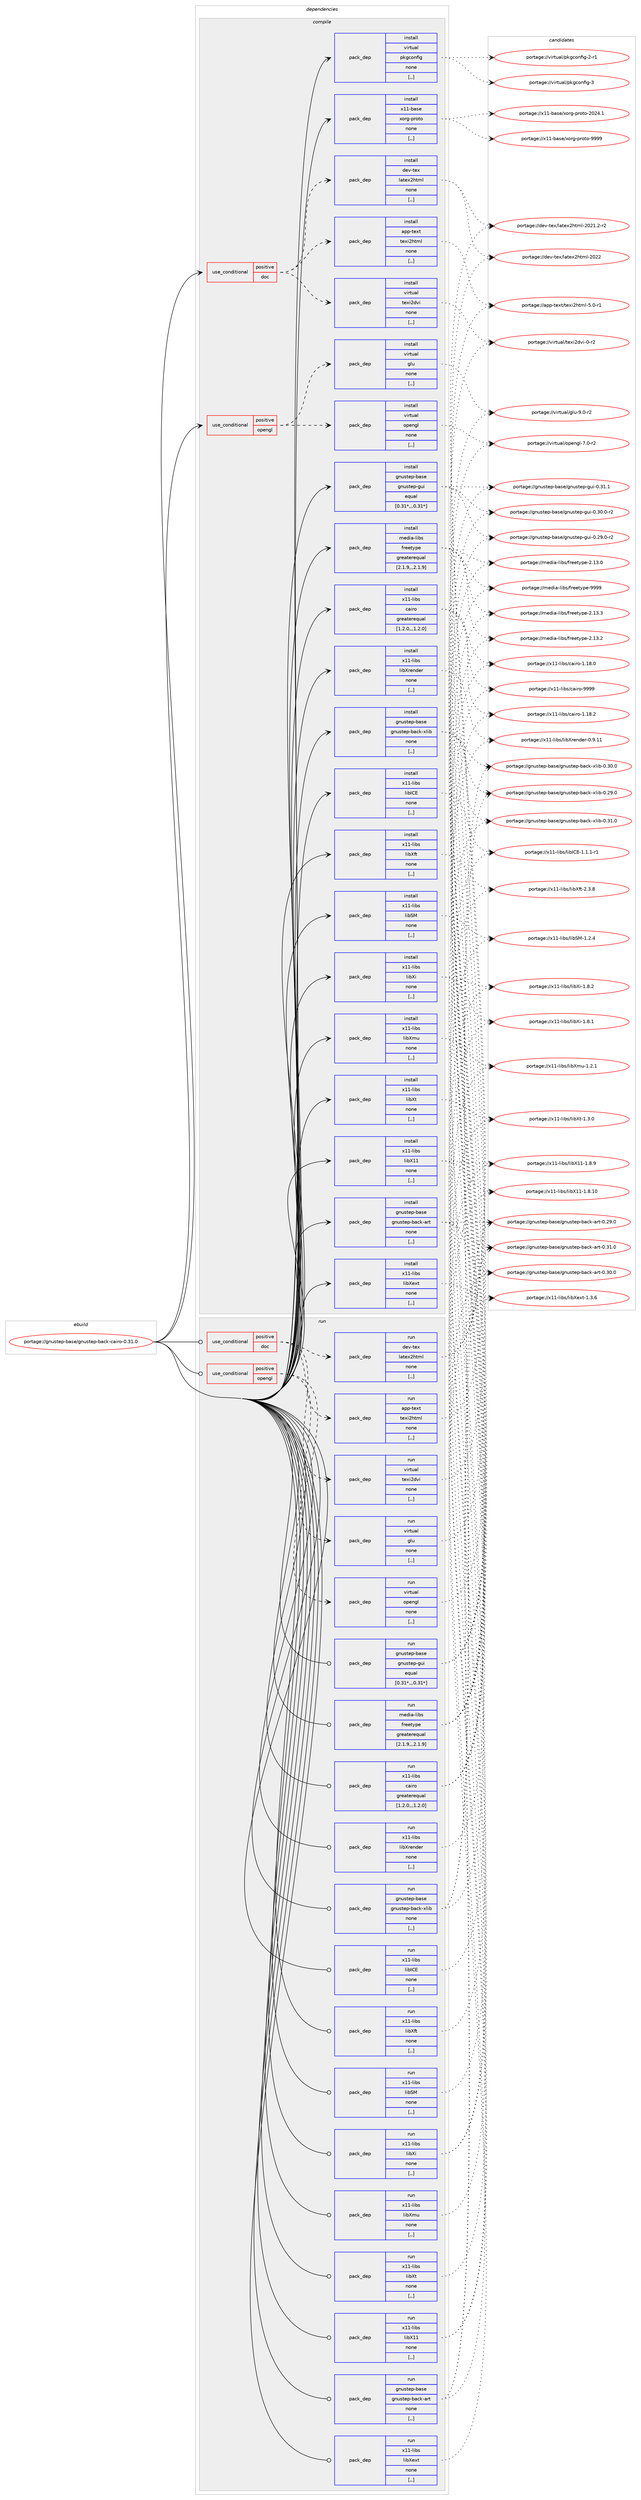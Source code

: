 digraph prolog {

# *************
# Graph options
# *************

newrank=true;
concentrate=true;
compound=true;
graph [rankdir=LR,fontname=Helvetica,fontsize=10,ranksep=1.5];#, ranksep=2.5, nodesep=0.2];
edge  [arrowhead=vee];
node  [fontname=Helvetica,fontsize=10];

# **********
# The ebuild
# **********

subgraph cluster_leftcol {
color=gray;
label=<<i>ebuild</i>>;
id [label="portage://gnustep-base/gnustep-back-cairo-0.31.0", color=red, width=4, href="../gnustep-base/gnustep-back-cairo-0.31.0.svg"];
}

# ****************
# The dependencies
# ****************

subgraph cluster_midcol {
color=gray;
label=<<i>dependencies</i>>;
subgraph cluster_compile {
fillcolor="#eeeeee";
style=filled;
label=<<i>compile</i>>;
subgraph cond197571 {
dependency739026 [label=<<TABLE BORDER="0" CELLBORDER="1" CELLSPACING="0" CELLPADDING="4"><TR><TD ROWSPAN="3" CELLPADDING="10">use_conditional</TD></TR><TR><TD>positive</TD></TR><TR><TD>doc</TD></TR></TABLE>>, shape=none, color=red];
subgraph pack536333 {
dependency739027 [label=<<TABLE BORDER="0" CELLBORDER="1" CELLSPACING="0" CELLPADDING="4" WIDTH="220"><TR><TD ROWSPAN="6" CELLPADDING="30">pack_dep</TD></TR><TR><TD WIDTH="110">install</TD></TR><TR><TD>virtual</TD></TR><TR><TD>texi2dvi</TD></TR><TR><TD>none</TD></TR><TR><TD>[,,]</TD></TR></TABLE>>, shape=none, color=blue];
}
dependency739026:e -> dependency739027:w [weight=20,style="dashed",arrowhead="vee"];
subgraph pack536334 {
dependency739028 [label=<<TABLE BORDER="0" CELLBORDER="1" CELLSPACING="0" CELLPADDING="4" WIDTH="220"><TR><TD ROWSPAN="6" CELLPADDING="30">pack_dep</TD></TR><TR><TD WIDTH="110">install</TD></TR><TR><TD>dev-tex</TD></TR><TR><TD>latex2html</TD></TR><TR><TD>none</TD></TR><TR><TD>[,,]</TD></TR></TABLE>>, shape=none, color=blue];
}
dependency739026:e -> dependency739028:w [weight=20,style="dashed",arrowhead="vee"];
subgraph pack536335 {
dependency739029 [label=<<TABLE BORDER="0" CELLBORDER="1" CELLSPACING="0" CELLPADDING="4" WIDTH="220"><TR><TD ROWSPAN="6" CELLPADDING="30">pack_dep</TD></TR><TR><TD WIDTH="110">install</TD></TR><TR><TD>app-text</TD></TR><TR><TD>texi2html</TD></TR><TR><TD>none</TD></TR><TR><TD>[,,]</TD></TR></TABLE>>, shape=none, color=blue];
}
dependency739026:e -> dependency739029:w [weight=20,style="dashed",arrowhead="vee"];
}
id:e -> dependency739026:w [weight=20,style="solid",arrowhead="vee"];
subgraph cond197572 {
dependency739030 [label=<<TABLE BORDER="0" CELLBORDER="1" CELLSPACING="0" CELLPADDING="4"><TR><TD ROWSPAN="3" CELLPADDING="10">use_conditional</TD></TR><TR><TD>positive</TD></TR><TR><TD>opengl</TD></TR></TABLE>>, shape=none, color=red];
subgraph pack536336 {
dependency739031 [label=<<TABLE BORDER="0" CELLBORDER="1" CELLSPACING="0" CELLPADDING="4" WIDTH="220"><TR><TD ROWSPAN="6" CELLPADDING="30">pack_dep</TD></TR><TR><TD WIDTH="110">install</TD></TR><TR><TD>virtual</TD></TR><TR><TD>opengl</TD></TR><TR><TD>none</TD></TR><TR><TD>[,,]</TD></TR></TABLE>>, shape=none, color=blue];
}
dependency739030:e -> dependency739031:w [weight=20,style="dashed",arrowhead="vee"];
subgraph pack536337 {
dependency739032 [label=<<TABLE BORDER="0" CELLBORDER="1" CELLSPACING="0" CELLPADDING="4" WIDTH="220"><TR><TD ROWSPAN="6" CELLPADDING="30">pack_dep</TD></TR><TR><TD WIDTH="110">install</TD></TR><TR><TD>virtual</TD></TR><TR><TD>glu</TD></TR><TR><TD>none</TD></TR><TR><TD>[,,]</TD></TR></TABLE>>, shape=none, color=blue];
}
dependency739030:e -> dependency739032:w [weight=20,style="dashed",arrowhead="vee"];
}
id:e -> dependency739030:w [weight=20,style="solid",arrowhead="vee"];
subgraph pack536338 {
dependency739033 [label=<<TABLE BORDER="0" CELLBORDER="1" CELLSPACING="0" CELLPADDING="4" WIDTH="220"><TR><TD ROWSPAN="6" CELLPADDING="30">pack_dep</TD></TR><TR><TD WIDTH="110">install</TD></TR><TR><TD>gnustep-base</TD></TR><TR><TD>gnustep-gui</TD></TR><TR><TD>equal</TD></TR><TR><TD>[0.31*,,,0.31*]</TD></TR></TABLE>>, shape=none, color=blue];
}
id:e -> dependency739033:w [weight=20,style="solid",arrowhead="vee"];
subgraph pack536339 {
dependency739034 [label=<<TABLE BORDER="0" CELLBORDER="1" CELLSPACING="0" CELLPADDING="4" WIDTH="220"><TR><TD ROWSPAN="6" CELLPADDING="30">pack_dep</TD></TR><TR><TD WIDTH="110">install</TD></TR><TR><TD>media-libs</TD></TR><TR><TD>freetype</TD></TR><TR><TD>greaterequal</TD></TR><TR><TD>[2.1.9,,,2.1.9]</TD></TR></TABLE>>, shape=none, color=blue];
}
id:e -> dependency739034:w [weight=20,style="solid",arrowhead="vee"];
subgraph pack536340 {
dependency739035 [label=<<TABLE BORDER="0" CELLBORDER="1" CELLSPACING="0" CELLPADDING="4" WIDTH="220"><TR><TD ROWSPAN="6" CELLPADDING="30">pack_dep</TD></TR><TR><TD WIDTH="110">install</TD></TR><TR><TD>virtual</TD></TR><TR><TD>pkgconfig</TD></TR><TR><TD>none</TD></TR><TR><TD>[,,]</TD></TR></TABLE>>, shape=none, color=blue];
}
id:e -> dependency739035:w [weight=20,style="solid",arrowhead="vee"];
subgraph pack536341 {
dependency739036 [label=<<TABLE BORDER="0" CELLBORDER="1" CELLSPACING="0" CELLPADDING="4" WIDTH="220"><TR><TD ROWSPAN="6" CELLPADDING="30">pack_dep</TD></TR><TR><TD WIDTH="110">install</TD></TR><TR><TD>x11-base</TD></TR><TR><TD>xorg-proto</TD></TR><TR><TD>none</TD></TR><TR><TD>[,,]</TD></TR></TABLE>>, shape=none, color=blue];
}
id:e -> dependency739036:w [weight=20,style="solid",arrowhead="vee"];
subgraph pack536342 {
dependency739037 [label=<<TABLE BORDER="0" CELLBORDER="1" CELLSPACING="0" CELLPADDING="4" WIDTH="220"><TR><TD ROWSPAN="6" CELLPADDING="30">pack_dep</TD></TR><TR><TD WIDTH="110">install</TD></TR><TR><TD>x11-libs</TD></TR><TR><TD>cairo</TD></TR><TR><TD>greaterequal</TD></TR><TR><TD>[1.2.0,,,1.2.0]</TD></TR></TABLE>>, shape=none, color=blue];
}
id:e -> dependency739037:w [weight=20,style="solid",arrowhead="vee"];
subgraph pack536343 {
dependency739038 [label=<<TABLE BORDER="0" CELLBORDER="1" CELLSPACING="0" CELLPADDING="4" WIDTH="220"><TR><TD ROWSPAN="6" CELLPADDING="30">pack_dep</TD></TR><TR><TD WIDTH="110">install</TD></TR><TR><TD>x11-libs</TD></TR><TR><TD>libICE</TD></TR><TR><TD>none</TD></TR><TR><TD>[,,]</TD></TR></TABLE>>, shape=none, color=blue];
}
id:e -> dependency739038:w [weight=20,style="solid",arrowhead="vee"];
subgraph pack536344 {
dependency739039 [label=<<TABLE BORDER="0" CELLBORDER="1" CELLSPACING="0" CELLPADDING="4" WIDTH="220"><TR><TD ROWSPAN="6" CELLPADDING="30">pack_dep</TD></TR><TR><TD WIDTH="110">install</TD></TR><TR><TD>x11-libs</TD></TR><TR><TD>libSM</TD></TR><TR><TD>none</TD></TR><TR><TD>[,,]</TD></TR></TABLE>>, shape=none, color=blue];
}
id:e -> dependency739039:w [weight=20,style="solid",arrowhead="vee"];
subgraph pack536345 {
dependency739040 [label=<<TABLE BORDER="0" CELLBORDER="1" CELLSPACING="0" CELLPADDING="4" WIDTH="220"><TR><TD ROWSPAN="6" CELLPADDING="30">pack_dep</TD></TR><TR><TD WIDTH="110">install</TD></TR><TR><TD>x11-libs</TD></TR><TR><TD>libX11</TD></TR><TR><TD>none</TD></TR><TR><TD>[,,]</TD></TR></TABLE>>, shape=none, color=blue];
}
id:e -> dependency739040:w [weight=20,style="solid",arrowhead="vee"];
subgraph pack536346 {
dependency739041 [label=<<TABLE BORDER="0" CELLBORDER="1" CELLSPACING="0" CELLPADDING="4" WIDTH="220"><TR><TD ROWSPAN="6" CELLPADDING="30">pack_dep</TD></TR><TR><TD WIDTH="110">install</TD></TR><TR><TD>x11-libs</TD></TR><TR><TD>libXext</TD></TR><TR><TD>none</TD></TR><TR><TD>[,,]</TD></TR></TABLE>>, shape=none, color=blue];
}
id:e -> dependency739041:w [weight=20,style="solid",arrowhead="vee"];
subgraph pack536347 {
dependency739042 [label=<<TABLE BORDER="0" CELLBORDER="1" CELLSPACING="0" CELLPADDING="4" WIDTH="220"><TR><TD ROWSPAN="6" CELLPADDING="30">pack_dep</TD></TR><TR><TD WIDTH="110">install</TD></TR><TR><TD>x11-libs</TD></TR><TR><TD>libXft</TD></TR><TR><TD>none</TD></TR><TR><TD>[,,]</TD></TR></TABLE>>, shape=none, color=blue];
}
id:e -> dependency739042:w [weight=20,style="solid",arrowhead="vee"];
subgraph pack536348 {
dependency739043 [label=<<TABLE BORDER="0" CELLBORDER="1" CELLSPACING="0" CELLPADDING="4" WIDTH="220"><TR><TD ROWSPAN="6" CELLPADDING="30">pack_dep</TD></TR><TR><TD WIDTH="110">install</TD></TR><TR><TD>x11-libs</TD></TR><TR><TD>libXi</TD></TR><TR><TD>none</TD></TR><TR><TD>[,,]</TD></TR></TABLE>>, shape=none, color=blue];
}
id:e -> dependency739043:w [weight=20,style="solid",arrowhead="vee"];
subgraph pack536349 {
dependency739044 [label=<<TABLE BORDER="0" CELLBORDER="1" CELLSPACING="0" CELLPADDING="4" WIDTH="220"><TR><TD ROWSPAN="6" CELLPADDING="30">pack_dep</TD></TR><TR><TD WIDTH="110">install</TD></TR><TR><TD>x11-libs</TD></TR><TR><TD>libXmu</TD></TR><TR><TD>none</TD></TR><TR><TD>[,,]</TD></TR></TABLE>>, shape=none, color=blue];
}
id:e -> dependency739044:w [weight=20,style="solid",arrowhead="vee"];
subgraph pack536350 {
dependency739045 [label=<<TABLE BORDER="0" CELLBORDER="1" CELLSPACING="0" CELLPADDING="4" WIDTH="220"><TR><TD ROWSPAN="6" CELLPADDING="30">pack_dep</TD></TR><TR><TD WIDTH="110">install</TD></TR><TR><TD>x11-libs</TD></TR><TR><TD>libXrender</TD></TR><TR><TD>none</TD></TR><TR><TD>[,,]</TD></TR></TABLE>>, shape=none, color=blue];
}
id:e -> dependency739045:w [weight=20,style="solid",arrowhead="vee"];
subgraph pack536351 {
dependency739046 [label=<<TABLE BORDER="0" CELLBORDER="1" CELLSPACING="0" CELLPADDING="4" WIDTH="220"><TR><TD ROWSPAN="6" CELLPADDING="30">pack_dep</TD></TR><TR><TD WIDTH="110">install</TD></TR><TR><TD>x11-libs</TD></TR><TR><TD>libXt</TD></TR><TR><TD>none</TD></TR><TR><TD>[,,]</TD></TR></TABLE>>, shape=none, color=blue];
}
id:e -> dependency739046:w [weight=20,style="solid",arrowhead="vee"];
subgraph pack536352 {
dependency739047 [label=<<TABLE BORDER="0" CELLBORDER="1" CELLSPACING="0" CELLPADDING="4" WIDTH="220"><TR><TD ROWSPAN="6" CELLPADDING="30">pack_dep</TD></TR><TR><TD WIDTH="110">install</TD></TR><TR><TD>gnustep-base</TD></TR><TR><TD>gnustep-back-art</TD></TR><TR><TD>none</TD></TR><TR><TD>[,,]</TD></TR></TABLE>>, shape=none, color=blue];
}
id:e -> dependency739047:w [weight=20,style="solid",arrowhead="vee"];
subgraph pack536353 {
dependency739048 [label=<<TABLE BORDER="0" CELLBORDER="1" CELLSPACING="0" CELLPADDING="4" WIDTH="220"><TR><TD ROWSPAN="6" CELLPADDING="30">pack_dep</TD></TR><TR><TD WIDTH="110">install</TD></TR><TR><TD>gnustep-base</TD></TR><TR><TD>gnustep-back-xlib</TD></TR><TR><TD>none</TD></TR><TR><TD>[,,]</TD></TR></TABLE>>, shape=none, color=blue];
}
id:e -> dependency739048:w [weight=20,style="solid",arrowhead="vee"];
}
subgraph cluster_compileandrun {
fillcolor="#eeeeee";
style=filled;
label=<<i>compile and run</i>>;
}
subgraph cluster_run {
fillcolor="#eeeeee";
style=filled;
label=<<i>run</i>>;
subgraph cond197573 {
dependency739049 [label=<<TABLE BORDER="0" CELLBORDER="1" CELLSPACING="0" CELLPADDING="4"><TR><TD ROWSPAN="3" CELLPADDING="10">use_conditional</TD></TR><TR><TD>positive</TD></TR><TR><TD>doc</TD></TR></TABLE>>, shape=none, color=red];
subgraph pack536354 {
dependency739050 [label=<<TABLE BORDER="0" CELLBORDER="1" CELLSPACING="0" CELLPADDING="4" WIDTH="220"><TR><TD ROWSPAN="6" CELLPADDING="30">pack_dep</TD></TR><TR><TD WIDTH="110">run</TD></TR><TR><TD>virtual</TD></TR><TR><TD>texi2dvi</TD></TR><TR><TD>none</TD></TR><TR><TD>[,,]</TD></TR></TABLE>>, shape=none, color=blue];
}
dependency739049:e -> dependency739050:w [weight=20,style="dashed",arrowhead="vee"];
subgraph pack536355 {
dependency739051 [label=<<TABLE BORDER="0" CELLBORDER="1" CELLSPACING="0" CELLPADDING="4" WIDTH="220"><TR><TD ROWSPAN="6" CELLPADDING="30">pack_dep</TD></TR><TR><TD WIDTH="110">run</TD></TR><TR><TD>dev-tex</TD></TR><TR><TD>latex2html</TD></TR><TR><TD>none</TD></TR><TR><TD>[,,]</TD></TR></TABLE>>, shape=none, color=blue];
}
dependency739049:e -> dependency739051:w [weight=20,style="dashed",arrowhead="vee"];
subgraph pack536356 {
dependency739052 [label=<<TABLE BORDER="0" CELLBORDER="1" CELLSPACING="0" CELLPADDING="4" WIDTH="220"><TR><TD ROWSPAN="6" CELLPADDING="30">pack_dep</TD></TR><TR><TD WIDTH="110">run</TD></TR><TR><TD>app-text</TD></TR><TR><TD>texi2html</TD></TR><TR><TD>none</TD></TR><TR><TD>[,,]</TD></TR></TABLE>>, shape=none, color=blue];
}
dependency739049:e -> dependency739052:w [weight=20,style="dashed",arrowhead="vee"];
}
id:e -> dependency739049:w [weight=20,style="solid",arrowhead="odot"];
subgraph cond197574 {
dependency739053 [label=<<TABLE BORDER="0" CELLBORDER="1" CELLSPACING="0" CELLPADDING="4"><TR><TD ROWSPAN="3" CELLPADDING="10">use_conditional</TD></TR><TR><TD>positive</TD></TR><TR><TD>opengl</TD></TR></TABLE>>, shape=none, color=red];
subgraph pack536357 {
dependency739054 [label=<<TABLE BORDER="0" CELLBORDER="1" CELLSPACING="0" CELLPADDING="4" WIDTH="220"><TR><TD ROWSPAN="6" CELLPADDING="30">pack_dep</TD></TR><TR><TD WIDTH="110">run</TD></TR><TR><TD>virtual</TD></TR><TR><TD>opengl</TD></TR><TR><TD>none</TD></TR><TR><TD>[,,]</TD></TR></TABLE>>, shape=none, color=blue];
}
dependency739053:e -> dependency739054:w [weight=20,style="dashed",arrowhead="vee"];
subgraph pack536358 {
dependency739055 [label=<<TABLE BORDER="0" CELLBORDER="1" CELLSPACING="0" CELLPADDING="4" WIDTH="220"><TR><TD ROWSPAN="6" CELLPADDING="30">pack_dep</TD></TR><TR><TD WIDTH="110">run</TD></TR><TR><TD>virtual</TD></TR><TR><TD>glu</TD></TR><TR><TD>none</TD></TR><TR><TD>[,,]</TD></TR></TABLE>>, shape=none, color=blue];
}
dependency739053:e -> dependency739055:w [weight=20,style="dashed",arrowhead="vee"];
}
id:e -> dependency739053:w [weight=20,style="solid",arrowhead="odot"];
subgraph pack536359 {
dependency739056 [label=<<TABLE BORDER="0" CELLBORDER="1" CELLSPACING="0" CELLPADDING="4" WIDTH="220"><TR><TD ROWSPAN="6" CELLPADDING="30">pack_dep</TD></TR><TR><TD WIDTH="110">run</TD></TR><TR><TD>gnustep-base</TD></TR><TR><TD>gnustep-gui</TD></TR><TR><TD>equal</TD></TR><TR><TD>[0.31*,,,0.31*]</TD></TR></TABLE>>, shape=none, color=blue];
}
id:e -> dependency739056:w [weight=20,style="solid",arrowhead="odot"];
subgraph pack536360 {
dependency739057 [label=<<TABLE BORDER="0" CELLBORDER="1" CELLSPACING="0" CELLPADDING="4" WIDTH="220"><TR><TD ROWSPAN="6" CELLPADDING="30">pack_dep</TD></TR><TR><TD WIDTH="110">run</TD></TR><TR><TD>media-libs</TD></TR><TR><TD>freetype</TD></TR><TR><TD>greaterequal</TD></TR><TR><TD>[2.1.9,,,2.1.9]</TD></TR></TABLE>>, shape=none, color=blue];
}
id:e -> dependency739057:w [weight=20,style="solid",arrowhead="odot"];
subgraph pack536361 {
dependency739058 [label=<<TABLE BORDER="0" CELLBORDER="1" CELLSPACING="0" CELLPADDING="4" WIDTH="220"><TR><TD ROWSPAN="6" CELLPADDING="30">pack_dep</TD></TR><TR><TD WIDTH="110">run</TD></TR><TR><TD>x11-libs</TD></TR><TR><TD>cairo</TD></TR><TR><TD>greaterequal</TD></TR><TR><TD>[1.2.0,,,1.2.0]</TD></TR></TABLE>>, shape=none, color=blue];
}
id:e -> dependency739058:w [weight=20,style="solid",arrowhead="odot"];
subgraph pack536362 {
dependency739059 [label=<<TABLE BORDER="0" CELLBORDER="1" CELLSPACING="0" CELLPADDING="4" WIDTH="220"><TR><TD ROWSPAN="6" CELLPADDING="30">pack_dep</TD></TR><TR><TD WIDTH="110">run</TD></TR><TR><TD>x11-libs</TD></TR><TR><TD>libICE</TD></TR><TR><TD>none</TD></TR><TR><TD>[,,]</TD></TR></TABLE>>, shape=none, color=blue];
}
id:e -> dependency739059:w [weight=20,style="solid",arrowhead="odot"];
subgraph pack536363 {
dependency739060 [label=<<TABLE BORDER="0" CELLBORDER="1" CELLSPACING="0" CELLPADDING="4" WIDTH="220"><TR><TD ROWSPAN="6" CELLPADDING="30">pack_dep</TD></TR><TR><TD WIDTH="110">run</TD></TR><TR><TD>x11-libs</TD></TR><TR><TD>libSM</TD></TR><TR><TD>none</TD></TR><TR><TD>[,,]</TD></TR></TABLE>>, shape=none, color=blue];
}
id:e -> dependency739060:w [weight=20,style="solid",arrowhead="odot"];
subgraph pack536364 {
dependency739061 [label=<<TABLE BORDER="0" CELLBORDER="1" CELLSPACING="0" CELLPADDING="4" WIDTH="220"><TR><TD ROWSPAN="6" CELLPADDING="30">pack_dep</TD></TR><TR><TD WIDTH="110">run</TD></TR><TR><TD>x11-libs</TD></TR><TR><TD>libX11</TD></TR><TR><TD>none</TD></TR><TR><TD>[,,]</TD></TR></TABLE>>, shape=none, color=blue];
}
id:e -> dependency739061:w [weight=20,style="solid",arrowhead="odot"];
subgraph pack536365 {
dependency739062 [label=<<TABLE BORDER="0" CELLBORDER="1" CELLSPACING="0" CELLPADDING="4" WIDTH="220"><TR><TD ROWSPAN="6" CELLPADDING="30">pack_dep</TD></TR><TR><TD WIDTH="110">run</TD></TR><TR><TD>x11-libs</TD></TR><TR><TD>libXext</TD></TR><TR><TD>none</TD></TR><TR><TD>[,,]</TD></TR></TABLE>>, shape=none, color=blue];
}
id:e -> dependency739062:w [weight=20,style="solid",arrowhead="odot"];
subgraph pack536366 {
dependency739063 [label=<<TABLE BORDER="0" CELLBORDER="1" CELLSPACING="0" CELLPADDING="4" WIDTH="220"><TR><TD ROWSPAN="6" CELLPADDING="30">pack_dep</TD></TR><TR><TD WIDTH="110">run</TD></TR><TR><TD>x11-libs</TD></TR><TR><TD>libXft</TD></TR><TR><TD>none</TD></TR><TR><TD>[,,]</TD></TR></TABLE>>, shape=none, color=blue];
}
id:e -> dependency739063:w [weight=20,style="solid",arrowhead="odot"];
subgraph pack536367 {
dependency739064 [label=<<TABLE BORDER="0" CELLBORDER="1" CELLSPACING="0" CELLPADDING="4" WIDTH="220"><TR><TD ROWSPAN="6" CELLPADDING="30">pack_dep</TD></TR><TR><TD WIDTH="110">run</TD></TR><TR><TD>x11-libs</TD></TR><TR><TD>libXi</TD></TR><TR><TD>none</TD></TR><TR><TD>[,,]</TD></TR></TABLE>>, shape=none, color=blue];
}
id:e -> dependency739064:w [weight=20,style="solid",arrowhead="odot"];
subgraph pack536368 {
dependency739065 [label=<<TABLE BORDER="0" CELLBORDER="1" CELLSPACING="0" CELLPADDING="4" WIDTH="220"><TR><TD ROWSPAN="6" CELLPADDING="30">pack_dep</TD></TR><TR><TD WIDTH="110">run</TD></TR><TR><TD>x11-libs</TD></TR><TR><TD>libXmu</TD></TR><TR><TD>none</TD></TR><TR><TD>[,,]</TD></TR></TABLE>>, shape=none, color=blue];
}
id:e -> dependency739065:w [weight=20,style="solid",arrowhead="odot"];
subgraph pack536369 {
dependency739066 [label=<<TABLE BORDER="0" CELLBORDER="1" CELLSPACING="0" CELLPADDING="4" WIDTH="220"><TR><TD ROWSPAN="6" CELLPADDING="30">pack_dep</TD></TR><TR><TD WIDTH="110">run</TD></TR><TR><TD>x11-libs</TD></TR><TR><TD>libXrender</TD></TR><TR><TD>none</TD></TR><TR><TD>[,,]</TD></TR></TABLE>>, shape=none, color=blue];
}
id:e -> dependency739066:w [weight=20,style="solid",arrowhead="odot"];
subgraph pack536370 {
dependency739067 [label=<<TABLE BORDER="0" CELLBORDER="1" CELLSPACING="0" CELLPADDING="4" WIDTH="220"><TR><TD ROWSPAN="6" CELLPADDING="30">pack_dep</TD></TR><TR><TD WIDTH="110">run</TD></TR><TR><TD>x11-libs</TD></TR><TR><TD>libXt</TD></TR><TR><TD>none</TD></TR><TR><TD>[,,]</TD></TR></TABLE>>, shape=none, color=blue];
}
id:e -> dependency739067:w [weight=20,style="solid",arrowhead="odot"];
subgraph pack536371 {
dependency739068 [label=<<TABLE BORDER="0" CELLBORDER="1" CELLSPACING="0" CELLPADDING="4" WIDTH="220"><TR><TD ROWSPAN="6" CELLPADDING="30">pack_dep</TD></TR><TR><TD WIDTH="110">run</TD></TR><TR><TD>gnustep-base</TD></TR><TR><TD>gnustep-back-art</TD></TR><TR><TD>none</TD></TR><TR><TD>[,,]</TD></TR></TABLE>>, shape=none, color=blue];
}
id:e -> dependency739068:w [weight=20,style="solid",arrowhead="odot"];
subgraph pack536372 {
dependency739069 [label=<<TABLE BORDER="0" CELLBORDER="1" CELLSPACING="0" CELLPADDING="4" WIDTH="220"><TR><TD ROWSPAN="6" CELLPADDING="30">pack_dep</TD></TR><TR><TD WIDTH="110">run</TD></TR><TR><TD>gnustep-base</TD></TR><TR><TD>gnustep-back-xlib</TD></TR><TR><TD>none</TD></TR><TR><TD>[,,]</TD></TR></TABLE>>, shape=none, color=blue];
}
id:e -> dependency739069:w [weight=20,style="solid",arrowhead="odot"];
}
}

# **************
# The candidates
# **************

subgraph cluster_choices {
rank=same;
color=gray;
label=<<i>candidates</i>>;

subgraph choice536333 {
color=black;
nodesep=1;
choice11810511411611797108471161011201055010011810545484511450 [label="portage://virtual/texi2dvi-0-r2", color=red, width=4,href="../virtual/texi2dvi-0-r2.svg"];
dependency739027:e -> choice11810511411611797108471161011201055010011810545484511450:w [style=dotted,weight="100"];
}
subgraph choice536334 {
color=black;
nodesep=1;
choice100101118451161011204710897116101120501041161091084550485050 [label="portage://dev-tex/latex2html-2022", color=red, width=4,href="../dev-tex/latex2html-2022.svg"];
choice10010111845116101120471089711610112050104116109108455048504946504511450 [label="portage://dev-tex/latex2html-2021.2-r2", color=red, width=4,href="../dev-tex/latex2html-2021.2-r2.svg"];
dependency739028:e -> choice100101118451161011204710897116101120501041161091084550485050:w [style=dotted,weight="100"];
dependency739028:e -> choice10010111845116101120471089711610112050104116109108455048504946504511450:w [style=dotted,weight="100"];
}
subgraph choice536335 {
color=black;
nodesep=1;
choice97112112451161011201164711610112010550104116109108455346484511449 [label="portage://app-text/texi2html-5.0-r1", color=red, width=4,href="../app-text/texi2html-5.0-r1.svg"];
dependency739029:e -> choice97112112451161011201164711610112010550104116109108455346484511449:w [style=dotted,weight="100"];
}
subgraph choice536336 {
color=black;
nodesep=1;
choice1181051141161179710847111112101110103108455546484511450 [label="portage://virtual/opengl-7.0-r2", color=red, width=4,href="../virtual/opengl-7.0-r2.svg"];
dependency739031:e -> choice1181051141161179710847111112101110103108455546484511450:w [style=dotted,weight="100"];
}
subgraph choice536337 {
color=black;
nodesep=1;
choice1181051141161179710847103108117455746484511450 [label="portage://virtual/glu-9.0-r2", color=red, width=4,href="../virtual/glu-9.0-r2.svg"];
dependency739032:e -> choice1181051141161179710847103108117455746484511450:w [style=dotted,weight="100"];
}
subgraph choice536338 {
color=black;
nodesep=1;
choice103110117115116101112459897115101471031101171151161011124510311710545484651494649 [label="portage://gnustep-base/gnustep-gui-0.31.1", color=red, width=4,href="../gnustep-base/gnustep-gui-0.31.1.svg"];
choice1031101171151161011124598971151014710311011711511610111245103117105454846514846484511450 [label="portage://gnustep-base/gnustep-gui-0.30.0-r2", color=red, width=4,href="../gnustep-base/gnustep-gui-0.30.0-r2.svg"];
choice1031101171151161011124598971151014710311011711511610111245103117105454846505746484511450 [label="portage://gnustep-base/gnustep-gui-0.29.0-r2", color=red, width=4,href="../gnustep-base/gnustep-gui-0.29.0-r2.svg"];
dependency739033:e -> choice103110117115116101112459897115101471031101171151161011124510311710545484651494649:w [style=dotted,weight="100"];
dependency739033:e -> choice1031101171151161011124598971151014710311011711511610111245103117105454846514846484511450:w [style=dotted,weight="100"];
dependency739033:e -> choice1031101171151161011124598971151014710311011711511610111245103117105454846505746484511450:w [style=dotted,weight="100"];
}
subgraph choice536339 {
color=black;
nodesep=1;
choice109101100105974510810598115471021141011011161211121014557575757 [label="portage://media-libs/freetype-9999", color=red, width=4,href="../media-libs/freetype-9999.svg"];
choice1091011001059745108105981154710211410110111612111210145504649514651 [label="portage://media-libs/freetype-2.13.3", color=red, width=4,href="../media-libs/freetype-2.13.3.svg"];
choice1091011001059745108105981154710211410110111612111210145504649514650 [label="portage://media-libs/freetype-2.13.2", color=red, width=4,href="../media-libs/freetype-2.13.2.svg"];
choice1091011001059745108105981154710211410110111612111210145504649514648 [label="portage://media-libs/freetype-2.13.0", color=red, width=4,href="../media-libs/freetype-2.13.0.svg"];
dependency739034:e -> choice109101100105974510810598115471021141011011161211121014557575757:w [style=dotted,weight="100"];
dependency739034:e -> choice1091011001059745108105981154710211410110111612111210145504649514651:w [style=dotted,weight="100"];
dependency739034:e -> choice1091011001059745108105981154710211410110111612111210145504649514650:w [style=dotted,weight="100"];
dependency739034:e -> choice1091011001059745108105981154710211410110111612111210145504649514648:w [style=dotted,weight="100"];
}
subgraph choice536340 {
color=black;
nodesep=1;
choice1181051141161179710847112107103991111101021051034551 [label="portage://virtual/pkgconfig-3", color=red, width=4,href="../virtual/pkgconfig-3.svg"];
choice11810511411611797108471121071039911111010210510345504511449 [label="portage://virtual/pkgconfig-2-r1", color=red, width=4,href="../virtual/pkgconfig-2-r1.svg"];
dependency739035:e -> choice1181051141161179710847112107103991111101021051034551:w [style=dotted,weight="100"];
dependency739035:e -> choice11810511411611797108471121071039911111010210510345504511449:w [style=dotted,weight="100"];
}
subgraph choice536341 {
color=black;
nodesep=1;
choice120494945989711510147120111114103451121141111161114557575757 [label="portage://x11-base/xorg-proto-9999", color=red, width=4,href="../x11-base/xorg-proto-9999.svg"];
choice1204949459897115101471201111141034511211411111611145504850524649 [label="portage://x11-base/xorg-proto-2024.1", color=red, width=4,href="../x11-base/xorg-proto-2024.1.svg"];
dependency739036:e -> choice120494945989711510147120111114103451121141111161114557575757:w [style=dotted,weight="100"];
dependency739036:e -> choice1204949459897115101471201111141034511211411111611145504850524649:w [style=dotted,weight="100"];
}
subgraph choice536342 {
color=black;
nodesep=1;
choice120494945108105981154799971051141114557575757 [label="portage://x11-libs/cairo-9999", color=red, width=4,href="../x11-libs/cairo-9999.svg"];
choice1204949451081059811547999710511411145494649564650 [label="portage://x11-libs/cairo-1.18.2", color=red, width=4,href="../x11-libs/cairo-1.18.2.svg"];
choice1204949451081059811547999710511411145494649564648 [label="portage://x11-libs/cairo-1.18.0", color=red, width=4,href="../x11-libs/cairo-1.18.0.svg"];
dependency739037:e -> choice120494945108105981154799971051141114557575757:w [style=dotted,weight="100"];
dependency739037:e -> choice1204949451081059811547999710511411145494649564650:w [style=dotted,weight="100"];
dependency739037:e -> choice1204949451081059811547999710511411145494649564648:w [style=dotted,weight="100"];
}
subgraph choice536343 {
color=black;
nodesep=1;
choice1204949451081059811547108105987367694549464946494511449 [label="portage://x11-libs/libICE-1.1.1-r1", color=red, width=4,href="../x11-libs/libICE-1.1.1-r1.svg"];
dependency739038:e -> choice1204949451081059811547108105987367694549464946494511449:w [style=dotted,weight="100"];
}
subgraph choice536344 {
color=black;
nodesep=1;
choice1204949451081059811547108105988377454946504652 [label="portage://x11-libs/libSM-1.2.4", color=red, width=4,href="../x11-libs/libSM-1.2.4.svg"];
dependency739039:e -> choice1204949451081059811547108105988377454946504652:w [style=dotted,weight="100"];
}
subgraph choice536345 {
color=black;
nodesep=1;
choice12049494510810598115471081059888494945494656464948 [label="portage://x11-libs/libX11-1.8.10", color=red, width=4,href="../x11-libs/libX11-1.8.10.svg"];
choice120494945108105981154710810598884949454946564657 [label="portage://x11-libs/libX11-1.8.9", color=red, width=4,href="../x11-libs/libX11-1.8.9.svg"];
dependency739040:e -> choice12049494510810598115471081059888494945494656464948:w [style=dotted,weight="100"];
dependency739040:e -> choice120494945108105981154710810598884949454946564657:w [style=dotted,weight="100"];
}
subgraph choice536346 {
color=black;
nodesep=1;
choice12049494510810598115471081059888101120116454946514654 [label="portage://x11-libs/libXext-1.3.6", color=red, width=4,href="../x11-libs/libXext-1.3.6.svg"];
dependency739041:e -> choice12049494510810598115471081059888101120116454946514654:w [style=dotted,weight="100"];
}
subgraph choice536347 {
color=black;
nodesep=1;
choice12049494510810598115471081059888102116455046514656 [label="portage://x11-libs/libXft-2.3.8", color=red, width=4,href="../x11-libs/libXft-2.3.8.svg"];
dependency739042:e -> choice12049494510810598115471081059888102116455046514656:w [style=dotted,weight="100"];
}
subgraph choice536348 {
color=black;
nodesep=1;
choice12049494510810598115471081059888105454946564650 [label="portage://x11-libs/libXi-1.8.2", color=red, width=4,href="../x11-libs/libXi-1.8.2.svg"];
choice12049494510810598115471081059888105454946564649 [label="portage://x11-libs/libXi-1.8.1", color=red, width=4,href="../x11-libs/libXi-1.8.1.svg"];
dependency739043:e -> choice12049494510810598115471081059888105454946564650:w [style=dotted,weight="100"];
dependency739043:e -> choice12049494510810598115471081059888105454946564649:w [style=dotted,weight="100"];
}
subgraph choice536349 {
color=black;
nodesep=1;
choice12049494510810598115471081059888109117454946504649 [label="portage://x11-libs/libXmu-1.2.1", color=red, width=4,href="../x11-libs/libXmu-1.2.1.svg"];
dependency739044:e -> choice12049494510810598115471081059888109117454946504649:w [style=dotted,weight="100"];
}
subgraph choice536350 {
color=black;
nodesep=1;
choice1204949451081059811547108105988811410111010010111445484657464949 [label="portage://x11-libs/libXrender-0.9.11", color=red, width=4,href="../x11-libs/libXrender-0.9.11.svg"];
dependency739045:e -> choice1204949451081059811547108105988811410111010010111445484657464949:w [style=dotted,weight="100"];
}
subgraph choice536351 {
color=black;
nodesep=1;
choice12049494510810598115471081059888116454946514648 [label="portage://x11-libs/libXt-1.3.0", color=red, width=4,href="../x11-libs/libXt-1.3.0.svg"];
dependency739046:e -> choice12049494510810598115471081059888116454946514648:w [style=dotted,weight="100"];
}
subgraph choice536352 {
color=black;
nodesep=1;
choice1031101171151161011124598971151014710311011711511610111245989799107459711411645484651494648 [label="portage://gnustep-base/gnustep-back-art-0.31.0", color=red, width=4,href="../gnustep-base/gnustep-back-art-0.31.0.svg"];
choice1031101171151161011124598971151014710311011711511610111245989799107459711411645484651484648 [label="portage://gnustep-base/gnustep-back-art-0.30.0", color=red, width=4,href="../gnustep-base/gnustep-back-art-0.30.0.svg"];
choice1031101171151161011124598971151014710311011711511610111245989799107459711411645484650574648 [label="portage://gnustep-base/gnustep-back-art-0.29.0", color=red, width=4,href="../gnustep-base/gnustep-back-art-0.29.0.svg"];
dependency739047:e -> choice1031101171151161011124598971151014710311011711511610111245989799107459711411645484651494648:w [style=dotted,weight="100"];
dependency739047:e -> choice1031101171151161011124598971151014710311011711511610111245989799107459711411645484651484648:w [style=dotted,weight="100"];
dependency739047:e -> choice1031101171151161011124598971151014710311011711511610111245989799107459711411645484650574648:w [style=dotted,weight="100"];
}
subgraph choice536353 {
color=black;
nodesep=1;
choice1031101171151161011124598971151014710311011711511610111245989799107451201081059845484651494648 [label="portage://gnustep-base/gnustep-back-xlib-0.31.0", color=red, width=4,href="../gnustep-base/gnustep-back-xlib-0.31.0.svg"];
choice1031101171151161011124598971151014710311011711511610111245989799107451201081059845484651484648 [label="portage://gnustep-base/gnustep-back-xlib-0.30.0", color=red, width=4,href="../gnustep-base/gnustep-back-xlib-0.30.0.svg"];
choice1031101171151161011124598971151014710311011711511610111245989799107451201081059845484650574648 [label="portage://gnustep-base/gnustep-back-xlib-0.29.0", color=red, width=4,href="../gnustep-base/gnustep-back-xlib-0.29.0.svg"];
dependency739048:e -> choice1031101171151161011124598971151014710311011711511610111245989799107451201081059845484651494648:w [style=dotted,weight="100"];
dependency739048:e -> choice1031101171151161011124598971151014710311011711511610111245989799107451201081059845484651484648:w [style=dotted,weight="100"];
dependency739048:e -> choice1031101171151161011124598971151014710311011711511610111245989799107451201081059845484650574648:w [style=dotted,weight="100"];
}
subgraph choice536354 {
color=black;
nodesep=1;
choice11810511411611797108471161011201055010011810545484511450 [label="portage://virtual/texi2dvi-0-r2", color=red, width=4,href="../virtual/texi2dvi-0-r2.svg"];
dependency739050:e -> choice11810511411611797108471161011201055010011810545484511450:w [style=dotted,weight="100"];
}
subgraph choice536355 {
color=black;
nodesep=1;
choice100101118451161011204710897116101120501041161091084550485050 [label="portage://dev-tex/latex2html-2022", color=red, width=4,href="../dev-tex/latex2html-2022.svg"];
choice10010111845116101120471089711610112050104116109108455048504946504511450 [label="portage://dev-tex/latex2html-2021.2-r2", color=red, width=4,href="../dev-tex/latex2html-2021.2-r2.svg"];
dependency739051:e -> choice100101118451161011204710897116101120501041161091084550485050:w [style=dotted,weight="100"];
dependency739051:e -> choice10010111845116101120471089711610112050104116109108455048504946504511450:w [style=dotted,weight="100"];
}
subgraph choice536356 {
color=black;
nodesep=1;
choice97112112451161011201164711610112010550104116109108455346484511449 [label="portage://app-text/texi2html-5.0-r1", color=red, width=4,href="../app-text/texi2html-5.0-r1.svg"];
dependency739052:e -> choice97112112451161011201164711610112010550104116109108455346484511449:w [style=dotted,weight="100"];
}
subgraph choice536357 {
color=black;
nodesep=1;
choice1181051141161179710847111112101110103108455546484511450 [label="portage://virtual/opengl-7.0-r2", color=red, width=4,href="../virtual/opengl-7.0-r2.svg"];
dependency739054:e -> choice1181051141161179710847111112101110103108455546484511450:w [style=dotted,weight="100"];
}
subgraph choice536358 {
color=black;
nodesep=1;
choice1181051141161179710847103108117455746484511450 [label="portage://virtual/glu-9.0-r2", color=red, width=4,href="../virtual/glu-9.0-r2.svg"];
dependency739055:e -> choice1181051141161179710847103108117455746484511450:w [style=dotted,weight="100"];
}
subgraph choice536359 {
color=black;
nodesep=1;
choice103110117115116101112459897115101471031101171151161011124510311710545484651494649 [label="portage://gnustep-base/gnustep-gui-0.31.1", color=red, width=4,href="../gnustep-base/gnustep-gui-0.31.1.svg"];
choice1031101171151161011124598971151014710311011711511610111245103117105454846514846484511450 [label="portage://gnustep-base/gnustep-gui-0.30.0-r2", color=red, width=4,href="../gnustep-base/gnustep-gui-0.30.0-r2.svg"];
choice1031101171151161011124598971151014710311011711511610111245103117105454846505746484511450 [label="portage://gnustep-base/gnustep-gui-0.29.0-r2", color=red, width=4,href="../gnustep-base/gnustep-gui-0.29.0-r2.svg"];
dependency739056:e -> choice103110117115116101112459897115101471031101171151161011124510311710545484651494649:w [style=dotted,weight="100"];
dependency739056:e -> choice1031101171151161011124598971151014710311011711511610111245103117105454846514846484511450:w [style=dotted,weight="100"];
dependency739056:e -> choice1031101171151161011124598971151014710311011711511610111245103117105454846505746484511450:w [style=dotted,weight="100"];
}
subgraph choice536360 {
color=black;
nodesep=1;
choice109101100105974510810598115471021141011011161211121014557575757 [label="portage://media-libs/freetype-9999", color=red, width=4,href="../media-libs/freetype-9999.svg"];
choice1091011001059745108105981154710211410110111612111210145504649514651 [label="portage://media-libs/freetype-2.13.3", color=red, width=4,href="../media-libs/freetype-2.13.3.svg"];
choice1091011001059745108105981154710211410110111612111210145504649514650 [label="portage://media-libs/freetype-2.13.2", color=red, width=4,href="../media-libs/freetype-2.13.2.svg"];
choice1091011001059745108105981154710211410110111612111210145504649514648 [label="portage://media-libs/freetype-2.13.0", color=red, width=4,href="../media-libs/freetype-2.13.0.svg"];
dependency739057:e -> choice109101100105974510810598115471021141011011161211121014557575757:w [style=dotted,weight="100"];
dependency739057:e -> choice1091011001059745108105981154710211410110111612111210145504649514651:w [style=dotted,weight="100"];
dependency739057:e -> choice1091011001059745108105981154710211410110111612111210145504649514650:w [style=dotted,weight="100"];
dependency739057:e -> choice1091011001059745108105981154710211410110111612111210145504649514648:w [style=dotted,weight="100"];
}
subgraph choice536361 {
color=black;
nodesep=1;
choice120494945108105981154799971051141114557575757 [label="portage://x11-libs/cairo-9999", color=red, width=4,href="../x11-libs/cairo-9999.svg"];
choice1204949451081059811547999710511411145494649564650 [label="portage://x11-libs/cairo-1.18.2", color=red, width=4,href="../x11-libs/cairo-1.18.2.svg"];
choice1204949451081059811547999710511411145494649564648 [label="portage://x11-libs/cairo-1.18.0", color=red, width=4,href="../x11-libs/cairo-1.18.0.svg"];
dependency739058:e -> choice120494945108105981154799971051141114557575757:w [style=dotted,weight="100"];
dependency739058:e -> choice1204949451081059811547999710511411145494649564650:w [style=dotted,weight="100"];
dependency739058:e -> choice1204949451081059811547999710511411145494649564648:w [style=dotted,weight="100"];
}
subgraph choice536362 {
color=black;
nodesep=1;
choice1204949451081059811547108105987367694549464946494511449 [label="portage://x11-libs/libICE-1.1.1-r1", color=red, width=4,href="../x11-libs/libICE-1.1.1-r1.svg"];
dependency739059:e -> choice1204949451081059811547108105987367694549464946494511449:w [style=dotted,weight="100"];
}
subgraph choice536363 {
color=black;
nodesep=1;
choice1204949451081059811547108105988377454946504652 [label="portage://x11-libs/libSM-1.2.4", color=red, width=4,href="../x11-libs/libSM-1.2.4.svg"];
dependency739060:e -> choice1204949451081059811547108105988377454946504652:w [style=dotted,weight="100"];
}
subgraph choice536364 {
color=black;
nodesep=1;
choice12049494510810598115471081059888494945494656464948 [label="portage://x11-libs/libX11-1.8.10", color=red, width=4,href="../x11-libs/libX11-1.8.10.svg"];
choice120494945108105981154710810598884949454946564657 [label="portage://x11-libs/libX11-1.8.9", color=red, width=4,href="../x11-libs/libX11-1.8.9.svg"];
dependency739061:e -> choice12049494510810598115471081059888494945494656464948:w [style=dotted,weight="100"];
dependency739061:e -> choice120494945108105981154710810598884949454946564657:w [style=dotted,weight="100"];
}
subgraph choice536365 {
color=black;
nodesep=1;
choice12049494510810598115471081059888101120116454946514654 [label="portage://x11-libs/libXext-1.3.6", color=red, width=4,href="../x11-libs/libXext-1.3.6.svg"];
dependency739062:e -> choice12049494510810598115471081059888101120116454946514654:w [style=dotted,weight="100"];
}
subgraph choice536366 {
color=black;
nodesep=1;
choice12049494510810598115471081059888102116455046514656 [label="portage://x11-libs/libXft-2.3.8", color=red, width=4,href="../x11-libs/libXft-2.3.8.svg"];
dependency739063:e -> choice12049494510810598115471081059888102116455046514656:w [style=dotted,weight="100"];
}
subgraph choice536367 {
color=black;
nodesep=1;
choice12049494510810598115471081059888105454946564650 [label="portage://x11-libs/libXi-1.8.2", color=red, width=4,href="../x11-libs/libXi-1.8.2.svg"];
choice12049494510810598115471081059888105454946564649 [label="portage://x11-libs/libXi-1.8.1", color=red, width=4,href="../x11-libs/libXi-1.8.1.svg"];
dependency739064:e -> choice12049494510810598115471081059888105454946564650:w [style=dotted,weight="100"];
dependency739064:e -> choice12049494510810598115471081059888105454946564649:w [style=dotted,weight="100"];
}
subgraph choice536368 {
color=black;
nodesep=1;
choice12049494510810598115471081059888109117454946504649 [label="portage://x11-libs/libXmu-1.2.1", color=red, width=4,href="../x11-libs/libXmu-1.2.1.svg"];
dependency739065:e -> choice12049494510810598115471081059888109117454946504649:w [style=dotted,weight="100"];
}
subgraph choice536369 {
color=black;
nodesep=1;
choice1204949451081059811547108105988811410111010010111445484657464949 [label="portage://x11-libs/libXrender-0.9.11", color=red, width=4,href="../x11-libs/libXrender-0.9.11.svg"];
dependency739066:e -> choice1204949451081059811547108105988811410111010010111445484657464949:w [style=dotted,weight="100"];
}
subgraph choice536370 {
color=black;
nodesep=1;
choice12049494510810598115471081059888116454946514648 [label="portage://x11-libs/libXt-1.3.0", color=red, width=4,href="../x11-libs/libXt-1.3.0.svg"];
dependency739067:e -> choice12049494510810598115471081059888116454946514648:w [style=dotted,weight="100"];
}
subgraph choice536371 {
color=black;
nodesep=1;
choice1031101171151161011124598971151014710311011711511610111245989799107459711411645484651494648 [label="portage://gnustep-base/gnustep-back-art-0.31.0", color=red, width=4,href="../gnustep-base/gnustep-back-art-0.31.0.svg"];
choice1031101171151161011124598971151014710311011711511610111245989799107459711411645484651484648 [label="portage://gnustep-base/gnustep-back-art-0.30.0", color=red, width=4,href="../gnustep-base/gnustep-back-art-0.30.0.svg"];
choice1031101171151161011124598971151014710311011711511610111245989799107459711411645484650574648 [label="portage://gnustep-base/gnustep-back-art-0.29.0", color=red, width=4,href="../gnustep-base/gnustep-back-art-0.29.0.svg"];
dependency739068:e -> choice1031101171151161011124598971151014710311011711511610111245989799107459711411645484651494648:w [style=dotted,weight="100"];
dependency739068:e -> choice1031101171151161011124598971151014710311011711511610111245989799107459711411645484651484648:w [style=dotted,weight="100"];
dependency739068:e -> choice1031101171151161011124598971151014710311011711511610111245989799107459711411645484650574648:w [style=dotted,weight="100"];
}
subgraph choice536372 {
color=black;
nodesep=1;
choice1031101171151161011124598971151014710311011711511610111245989799107451201081059845484651494648 [label="portage://gnustep-base/gnustep-back-xlib-0.31.0", color=red, width=4,href="../gnustep-base/gnustep-back-xlib-0.31.0.svg"];
choice1031101171151161011124598971151014710311011711511610111245989799107451201081059845484651484648 [label="portage://gnustep-base/gnustep-back-xlib-0.30.0", color=red, width=4,href="../gnustep-base/gnustep-back-xlib-0.30.0.svg"];
choice1031101171151161011124598971151014710311011711511610111245989799107451201081059845484650574648 [label="portage://gnustep-base/gnustep-back-xlib-0.29.0", color=red, width=4,href="../gnustep-base/gnustep-back-xlib-0.29.0.svg"];
dependency739069:e -> choice1031101171151161011124598971151014710311011711511610111245989799107451201081059845484651494648:w [style=dotted,weight="100"];
dependency739069:e -> choice1031101171151161011124598971151014710311011711511610111245989799107451201081059845484651484648:w [style=dotted,weight="100"];
dependency739069:e -> choice1031101171151161011124598971151014710311011711511610111245989799107451201081059845484650574648:w [style=dotted,weight="100"];
}
}

}
